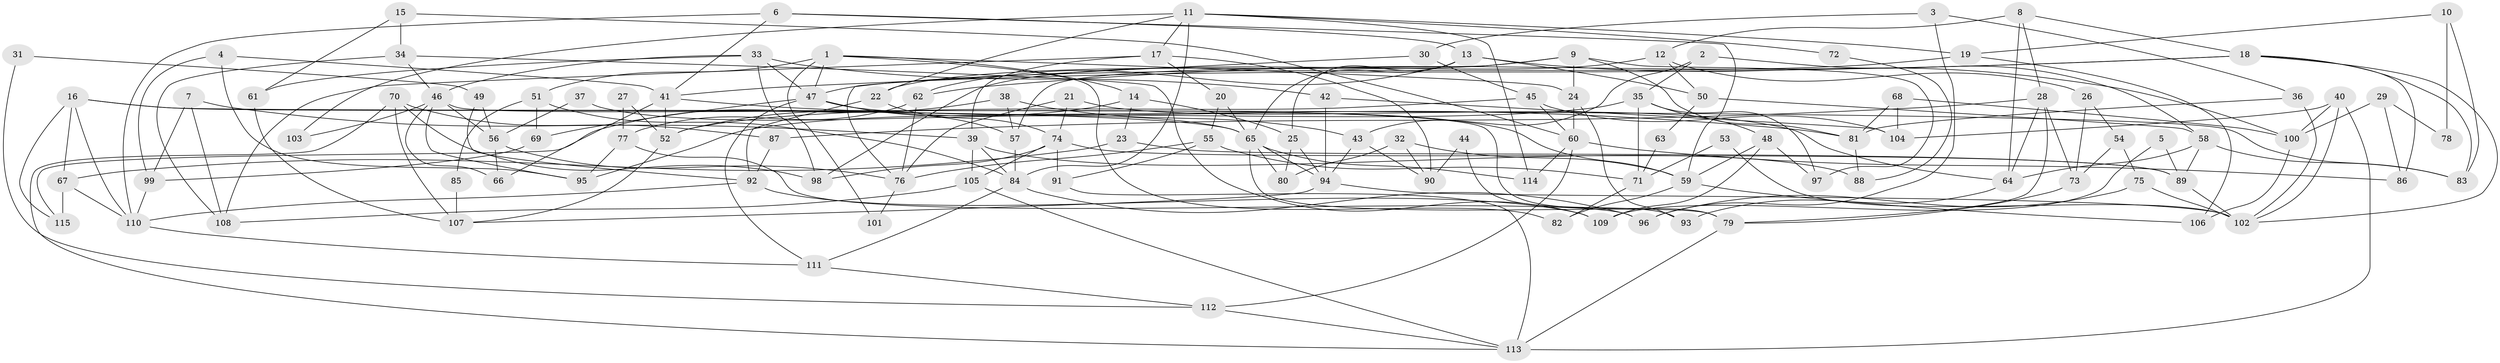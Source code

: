 // coarse degree distribution, {3: 0.21951219512195122, 8: 0.012195121951219513, 9: 0.024390243902439025, 4: 0.2804878048780488, 6: 0.10975609756097561, 13: 0.012195121951219513, 10: 0.012195121951219513, 7: 0.07317073170731707, 2: 0.12195121951219512, 15: 0.012195121951219513, 5: 0.12195121951219512}
// Generated by graph-tools (version 1.1) at 2025/50/03/04/25 22:50:50]
// undirected, 115 vertices, 230 edges
graph export_dot {
  node [color=gray90,style=filled];
  1;
  2;
  3;
  4;
  5;
  6;
  7;
  8;
  9;
  10;
  11;
  12;
  13;
  14;
  15;
  16;
  17;
  18;
  19;
  20;
  21;
  22;
  23;
  24;
  25;
  26;
  27;
  28;
  29;
  30;
  31;
  32;
  33;
  34;
  35;
  36;
  37;
  38;
  39;
  40;
  41;
  42;
  43;
  44;
  45;
  46;
  47;
  48;
  49;
  50;
  51;
  52;
  53;
  54;
  55;
  56;
  57;
  58;
  59;
  60;
  61;
  62;
  63;
  64;
  65;
  66;
  67;
  68;
  69;
  70;
  71;
  72;
  73;
  74;
  75;
  76;
  77;
  78;
  79;
  80;
  81;
  82;
  83;
  84;
  85;
  86;
  87;
  88;
  89;
  90;
  91;
  92;
  93;
  94;
  95;
  96;
  97;
  98;
  99;
  100;
  101;
  102;
  103;
  104;
  105;
  106;
  107;
  108;
  109;
  110;
  111;
  112;
  113;
  114;
  115;
  1 -- 47;
  1 -- 14;
  1 -- 24;
  1 -- 51;
  1 -- 82;
  1 -- 101;
  2 -- 43;
  2 -- 35;
  2 -- 58;
  3 -- 36;
  3 -- 30;
  3 -- 96;
  4 -- 41;
  4 -- 95;
  4 -- 99;
  5 -- 109;
  5 -- 89;
  6 -- 110;
  6 -- 41;
  6 -- 13;
  6 -- 59;
  7 -- 99;
  7 -- 39;
  7 -- 108;
  8 -- 18;
  8 -- 64;
  8 -- 12;
  8 -- 28;
  9 -- 22;
  9 -- 57;
  9 -- 24;
  9 -- 81;
  9 -- 97;
  10 -- 19;
  10 -- 83;
  10 -- 78;
  11 -- 17;
  11 -- 114;
  11 -- 19;
  11 -- 22;
  11 -- 72;
  11 -- 84;
  11 -- 103;
  12 -- 98;
  12 -- 26;
  12 -- 50;
  13 -- 50;
  13 -- 25;
  13 -- 62;
  13 -- 65;
  13 -- 100;
  14 -- 52;
  14 -- 25;
  14 -- 23;
  15 -- 34;
  15 -- 60;
  15 -- 61;
  16 -- 67;
  16 -- 65;
  16 -- 83;
  16 -- 110;
  16 -- 115;
  17 -- 20;
  17 -- 108;
  17 -- 39;
  17 -- 90;
  18 -- 83;
  18 -- 102;
  18 -- 41;
  18 -- 62;
  18 -- 86;
  19 -- 47;
  19 -- 106;
  20 -- 55;
  20 -- 65;
  21 -- 76;
  21 -- 74;
  21 -- 64;
  22 -- 74;
  22 -- 92;
  23 -- 67;
  23 -- 89;
  24 -- 60;
  24 -- 93;
  25 -- 94;
  25 -- 80;
  26 -- 54;
  26 -- 73;
  27 -- 52;
  27 -- 77;
  28 -- 79;
  28 -- 64;
  28 -- 73;
  28 -- 87;
  29 -- 100;
  29 -- 86;
  29 -- 78;
  30 -- 76;
  30 -- 45;
  31 -- 112;
  31 -- 49;
  32 -- 80;
  32 -- 59;
  32 -- 90;
  33 -- 47;
  33 -- 46;
  33 -- 42;
  33 -- 61;
  33 -- 98;
  34 -- 46;
  34 -- 108;
  34 -- 109;
  35 -- 48;
  35 -- 71;
  35 -- 95;
  35 -- 97;
  36 -- 102;
  36 -- 81;
  37 -- 56;
  37 -- 65;
  38 -- 43;
  38 -- 57;
  38 -- 115;
  39 -- 84;
  39 -- 88;
  39 -- 105;
  40 -- 113;
  40 -- 100;
  40 -- 102;
  40 -- 104;
  41 -- 81;
  41 -- 52;
  41 -- 66;
  42 -- 94;
  42 -- 104;
  43 -- 90;
  43 -- 94;
  44 -- 93;
  44 -- 90;
  45 -- 104;
  45 -- 52;
  45 -- 60;
  46 -- 95;
  46 -- 79;
  46 -- 56;
  46 -- 66;
  46 -- 103;
  47 -- 59;
  47 -- 111;
  47 -- 57;
  47 -- 69;
  48 -- 109;
  48 -- 97;
  48 -- 59;
  49 -- 92;
  49 -- 56;
  50 -- 58;
  50 -- 63;
  51 -- 69;
  51 -- 84;
  51 -- 85;
  52 -- 107;
  53 -- 71;
  53 -- 102;
  54 -- 73;
  54 -- 75;
  55 -- 91;
  55 -- 76;
  55 -- 71;
  56 -- 66;
  56 -- 76;
  57 -- 84;
  58 -- 64;
  58 -- 83;
  58 -- 89;
  59 -- 82;
  59 -- 106;
  60 -- 86;
  60 -- 112;
  60 -- 114;
  61 -- 107;
  62 -- 76;
  62 -- 77;
  63 -- 71;
  64 -- 93;
  65 -- 94;
  65 -- 79;
  65 -- 80;
  65 -- 114;
  67 -- 110;
  67 -- 115;
  68 -- 100;
  68 -- 104;
  68 -- 81;
  69 -- 99;
  70 -- 87;
  70 -- 113;
  70 -- 98;
  70 -- 107;
  71 -- 82;
  72 -- 88;
  73 -- 79;
  74 -- 98;
  74 -- 89;
  74 -- 91;
  74 -- 105;
  75 -- 102;
  75 -- 96;
  76 -- 101;
  77 -- 96;
  77 -- 95;
  79 -- 113;
  81 -- 88;
  84 -- 96;
  84 -- 111;
  85 -- 107;
  87 -- 92;
  89 -- 102;
  91 -- 113;
  92 -- 110;
  92 -- 109;
  94 -- 107;
  94 -- 102;
  99 -- 110;
  100 -- 106;
  105 -- 108;
  105 -- 113;
  110 -- 111;
  111 -- 112;
  112 -- 113;
}
